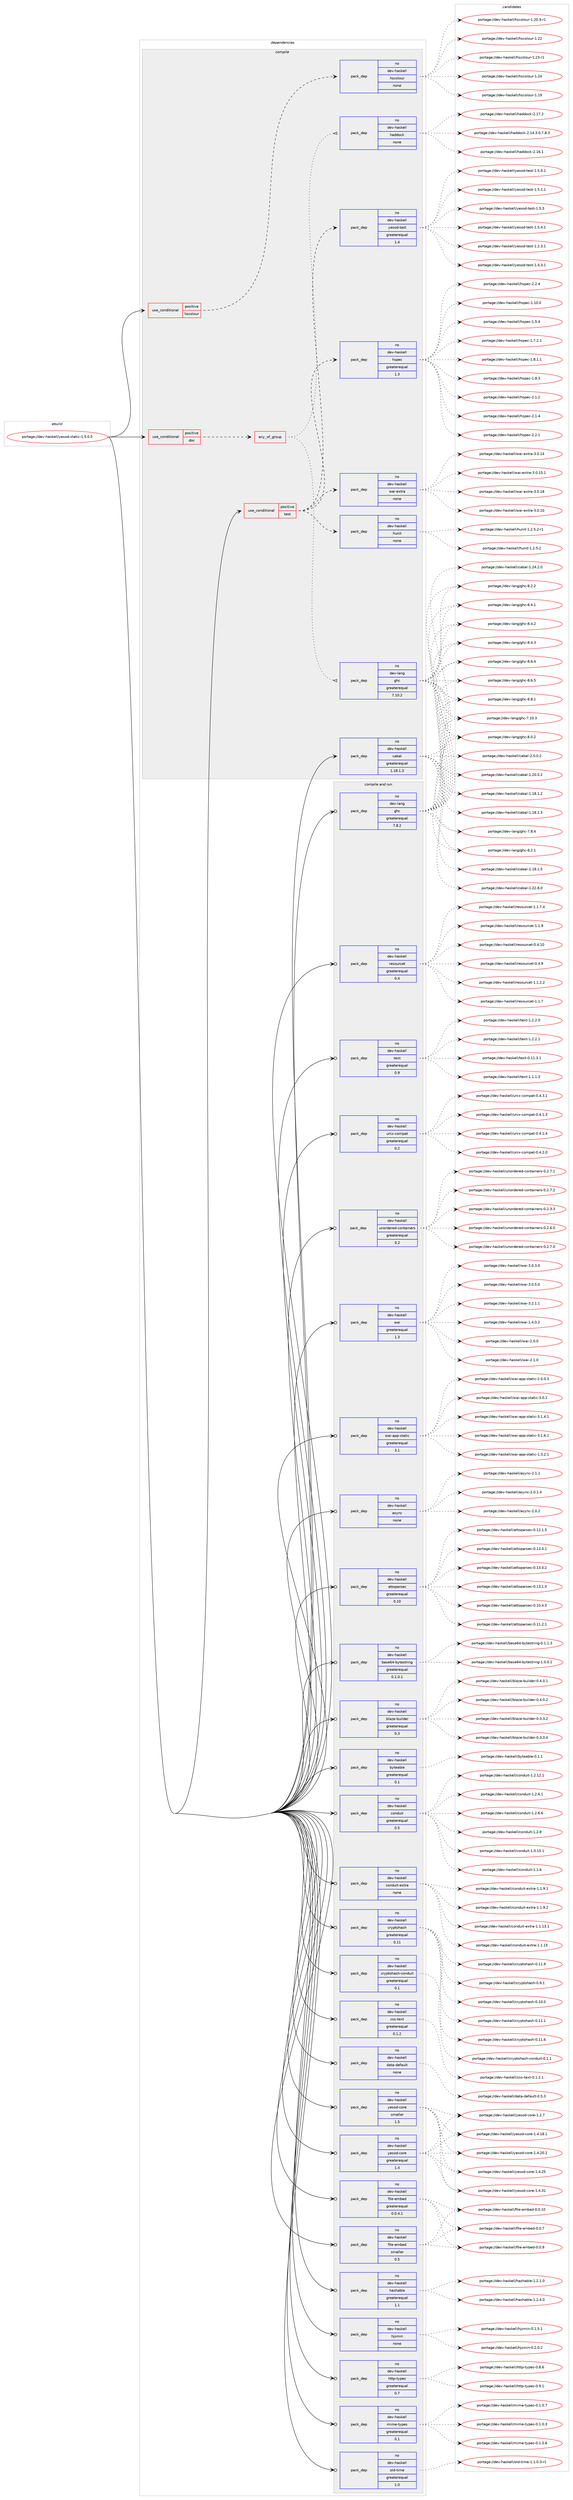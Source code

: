 digraph prolog {

# *************
# Graph options
# *************

newrank=true;
concentrate=true;
compound=true;
graph [rankdir=LR,fontname=Helvetica,fontsize=10,ranksep=1.5];#, ranksep=2.5, nodesep=0.2];
edge  [arrowhead=vee];
node  [fontname=Helvetica,fontsize=10];

# **********
# The ebuild
# **********

subgraph cluster_leftcol {
color=gray;
rank=same;
label=<<i>ebuild</i>>;
id [label="portage://dev-haskell/yesod-static-1.5.0.5", color=red, width=4, href="../dev-haskell/yesod-static-1.5.0.5.svg"];
}

# ****************
# The dependencies
# ****************

subgraph cluster_midcol {
color=gray;
label=<<i>dependencies</i>>;
subgraph cluster_compile {
fillcolor="#eeeeee";
style=filled;
label=<<i>compile</i>>;
subgraph cond17853 {
dependency85299 [label=<<TABLE BORDER="0" CELLBORDER="1" CELLSPACING="0" CELLPADDING="4"><TR><TD ROWSPAN="3" CELLPADDING="10">use_conditional</TD></TR><TR><TD>positive</TD></TR><TR><TD>doc</TD></TR></TABLE>>, shape=none, color=red];
subgraph any2636 {
dependency85300 [label=<<TABLE BORDER="0" CELLBORDER="1" CELLSPACING="0" CELLPADDING="4"><TR><TD CELLPADDING="10">any_of_group</TD></TR></TABLE>>, shape=none, color=red];subgraph pack64751 {
dependency85301 [label=<<TABLE BORDER="0" CELLBORDER="1" CELLSPACING="0" CELLPADDING="4" WIDTH="220"><TR><TD ROWSPAN="6" CELLPADDING="30">pack_dep</TD></TR><TR><TD WIDTH="110">no</TD></TR><TR><TD>dev-haskell</TD></TR><TR><TD>haddock</TD></TR><TR><TD>none</TD></TR><TR><TD></TD></TR></TABLE>>, shape=none, color=blue];
}
dependency85300:e -> dependency85301:w [weight=20,style="dotted",arrowhead="oinv"];
subgraph pack64752 {
dependency85302 [label=<<TABLE BORDER="0" CELLBORDER="1" CELLSPACING="0" CELLPADDING="4" WIDTH="220"><TR><TD ROWSPAN="6" CELLPADDING="30">pack_dep</TD></TR><TR><TD WIDTH="110">no</TD></TR><TR><TD>dev-lang</TD></TR><TR><TD>ghc</TD></TR><TR><TD>greaterequal</TD></TR><TR><TD>7.10.2</TD></TR></TABLE>>, shape=none, color=blue];
}
dependency85300:e -> dependency85302:w [weight=20,style="dotted",arrowhead="oinv"];
}
dependency85299:e -> dependency85300:w [weight=20,style="dashed",arrowhead="vee"];
}
id:e -> dependency85299:w [weight=20,style="solid",arrowhead="vee"];
subgraph cond17854 {
dependency85303 [label=<<TABLE BORDER="0" CELLBORDER="1" CELLSPACING="0" CELLPADDING="4"><TR><TD ROWSPAN="3" CELLPADDING="10">use_conditional</TD></TR><TR><TD>positive</TD></TR><TR><TD>hscolour</TD></TR></TABLE>>, shape=none, color=red];
subgraph pack64753 {
dependency85304 [label=<<TABLE BORDER="0" CELLBORDER="1" CELLSPACING="0" CELLPADDING="4" WIDTH="220"><TR><TD ROWSPAN="6" CELLPADDING="30">pack_dep</TD></TR><TR><TD WIDTH="110">no</TD></TR><TR><TD>dev-haskell</TD></TR><TR><TD>hscolour</TD></TR><TR><TD>none</TD></TR><TR><TD></TD></TR></TABLE>>, shape=none, color=blue];
}
dependency85303:e -> dependency85304:w [weight=20,style="dashed",arrowhead="vee"];
}
id:e -> dependency85303:w [weight=20,style="solid",arrowhead="vee"];
subgraph cond17855 {
dependency85305 [label=<<TABLE BORDER="0" CELLBORDER="1" CELLSPACING="0" CELLPADDING="4"><TR><TD ROWSPAN="3" CELLPADDING="10">use_conditional</TD></TR><TR><TD>positive</TD></TR><TR><TD>test</TD></TR></TABLE>>, shape=none, color=red];
subgraph pack64754 {
dependency85306 [label=<<TABLE BORDER="0" CELLBORDER="1" CELLSPACING="0" CELLPADDING="4" WIDTH="220"><TR><TD ROWSPAN="6" CELLPADDING="30">pack_dep</TD></TR><TR><TD WIDTH="110">no</TD></TR><TR><TD>dev-haskell</TD></TR><TR><TD>hspec</TD></TR><TR><TD>greaterequal</TD></TR><TR><TD>1.3</TD></TR></TABLE>>, shape=none, color=blue];
}
dependency85305:e -> dependency85306:w [weight=20,style="dashed",arrowhead="vee"];
subgraph pack64755 {
dependency85307 [label=<<TABLE BORDER="0" CELLBORDER="1" CELLSPACING="0" CELLPADDING="4" WIDTH="220"><TR><TD ROWSPAN="6" CELLPADDING="30">pack_dep</TD></TR><TR><TD WIDTH="110">no</TD></TR><TR><TD>dev-haskell</TD></TR><TR><TD>hunit</TD></TR><TR><TD>none</TD></TR><TR><TD></TD></TR></TABLE>>, shape=none, color=blue];
}
dependency85305:e -> dependency85307:w [weight=20,style="dashed",arrowhead="vee"];
subgraph pack64756 {
dependency85308 [label=<<TABLE BORDER="0" CELLBORDER="1" CELLSPACING="0" CELLPADDING="4" WIDTH="220"><TR><TD ROWSPAN="6" CELLPADDING="30">pack_dep</TD></TR><TR><TD WIDTH="110">no</TD></TR><TR><TD>dev-haskell</TD></TR><TR><TD>wai-extra</TD></TR><TR><TD>none</TD></TR><TR><TD></TD></TR></TABLE>>, shape=none, color=blue];
}
dependency85305:e -> dependency85308:w [weight=20,style="dashed",arrowhead="vee"];
subgraph pack64757 {
dependency85309 [label=<<TABLE BORDER="0" CELLBORDER="1" CELLSPACING="0" CELLPADDING="4" WIDTH="220"><TR><TD ROWSPAN="6" CELLPADDING="30">pack_dep</TD></TR><TR><TD WIDTH="110">no</TD></TR><TR><TD>dev-haskell</TD></TR><TR><TD>yesod-test</TD></TR><TR><TD>greaterequal</TD></TR><TR><TD>1.4</TD></TR></TABLE>>, shape=none, color=blue];
}
dependency85305:e -> dependency85309:w [weight=20,style="dashed",arrowhead="vee"];
}
id:e -> dependency85305:w [weight=20,style="solid",arrowhead="vee"];
subgraph pack64758 {
dependency85310 [label=<<TABLE BORDER="0" CELLBORDER="1" CELLSPACING="0" CELLPADDING="4" WIDTH="220"><TR><TD ROWSPAN="6" CELLPADDING="30">pack_dep</TD></TR><TR><TD WIDTH="110">no</TD></TR><TR><TD>dev-haskell</TD></TR><TR><TD>cabal</TD></TR><TR><TD>greaterequal</TD></TR><TR><TD>1.18.1.3</TD></TR></TABLE>>, shape=none, color=blue];
}
id:e -> dependency85310:w [weight=20,style="solid",arrowhead="vee"];
}
subgraph cluster_compileandrun {
fillcolor="#eeeeee";
style=filled;
label=<<i>compile and run</i>>;
subgraph pack64759 {
dependency85311 [label=<<TABLE BORDER="0" CELLBORDER="1" CELLSPACING="0" CELLPADDING="4" WIDTH="220"><TR><TD ROWSPAN="6" CELLPADDING="30">pack_dep</TD></TR><TR><TD WIDTH="110">no</TD></TR><TR><TD>dev-haskell</TD></TR><TR><TD>async</TD></TR><TR><TD>none</TD></TR><TR><TD></TD></TR></TABLE>>, shape=none, color=blue];
}
id:e -> dependency85311:w [weight=20,style="solid",arrowhead="odotvee"];
subgraph pack64760 {
dependency85312 [label=<<TABLE BORDER="0" CELLBORDER="1" CELLSPACING="0" CELLPADDING="4" WIDTH="220"><TR><TD ROWSPAN="6" CELLPADDING="30">pack_dep</TD></TR><TR><TD WIDTH="110">no</TD></TR><TR><TD>dev-haskell</TD></TR><TR><TD>attoparsec</TD></TR><TR><TD>greaterequal</TD></TR><TR><TD>0.10</TD></TR></TABLE>>, shape=none, color=blue];
}
id:e -> dependency85312:w [weight=20,style="solid",arrowhead="odotvee"];
subgraph pack64761 {
dependency85313 [label=<<TABLE BORDER="0" CELLBORDER="1" CELLSPACING="0" CELLPADDING="4" WIDTH="220"><TR><TD ROWSPAN="6" CELLPADDING="30">pack_dep</TD></TR><TR><TD WIDTH="110">no</TD></TR><TR><TD>dev-haskell</TD></TR><TR><TD>base64-bytestring</TD></TR><TR><TD>greaterequal</TD></TR><TR><TD>0.1.0.1</TD></TR></TABLE>>, shape=none, color=blue];
}
id:e -> dependency85313:w [weight=20,style="solid",arrowhead="odotvee"];
subgraph pack64762 {
dependency85314 [label=<<TABLE BORDER="0" CELLBORDER="1" CELLSPACING="0" CELLPADDING="4" WIDTH="220"><TR><TD ROWSPAN="6" CELLPADDING="30">pack_dep</TD></TR><TR><TD WIDTH="110">no</TD></TR><TR><TD>dev-haskell</TD></TR><TR><TD>blaze-builder</TD></TR><TR><TD>greaterequal</TD></TR><TR><TD>0.3</TD></TR></TABLE>>, shape=none, color=blue];
}
id:e -> dependency85314:w [weight=20,style="solid",arrowhead="odotvee"];
subgraph pack64763 {
dependency85315 [label=<<TABLE BORDER="0" CELLBORDER="1" CELLSPACING="0" CELLPADDING="4" WIDTH="220"><TR><TD ROWSPAN="6" CELLPADDING="30">pack_dep</TD></TR><TR><TD WIDTH="110">no</TD></TR><TR><TD>dev-haskell</TD></TR><TR><TD>byteable</TD></TR><TR><TD>greaterequal</TD></TR><TR><TD>0.1</TD></TR></TABLE>>, shape=none, color=blue];
}
id:e -> dependency85315:w [weight=20,style="solid",arrowhead="odotvee"];
subgraph pack64764 {
dependency85316 [label=<<TABLE BORDER="0" CELLBORDER="1" CELLSPACING="0" CELLPADDING="4" WIDTH="220"><TR><TD ROWSPAN="6" CELLPADDING="30">pack_dep</TD></TR><TR><TD WIDTH="110">no</TD></TR><TR><TD>dev-haskell</TD></TR><TR><TD>conduit</TD></TR><TR><TD>greaterequal</TD></TR><TR><TD>0.5</TD></TR></TABLE>>, shape=none, color=blue];
}
id:e -> dependency85316:w [weight=20,style="solid",arrowhead="odotvee"];
subgraph pack64765 {
dependency85317 [label=<<TABLE BORDER="0" CELLBORDER="1" CELLSPACING="0" CELLPADDING="4" WIDTH="220"><TR><TD ROWSPAN="6" CELLPADDING="30">pack_dep</TD></TR><TR><TD WIDTH="110">no</TD></TR><TR><TD>dev-haskell</TD></TR><TR><TD>conduit-extra</TD></TR><TR><TD>none</TD></TR><TR><TD></TD></TR></TABLE>>, shape=none, color=blue];
}
id:e -> dependency85317:w [weight=20,style="solid",arrowhead="odotvee"];
subgraph pack64766 {
dependency85318 [label=<<TABLE BORDER="0" CELLBORDER="1" CELLSPACING="0" CELLPADDING="4" WIDTH="220"><TR><TD ROWSPAN="6" CELLPADDING="30">pack_dep</TD></TR><TR><TD WIDTH="110">no</TD></TR><TR><TD>dev-haskell</TD></TR><TR><TD>cryptohash</TD></TR><TR><TD>greaterequal</TD></TR><TR><TD>0.11</TD></TR></TABLE>>, shape=none, color=blue];
}
id:e -> dependency85318:w [weight=20,style="solid",arrowhead="odotvee"];
subgraph pack64767 {
dependency85319 [label=<<TABLE BORDER="0" CELLBORDER="1" CELLSPACING="0" CELLPADDING="4" WIDTH="220"><TR><TD ROWSPAN="6" CELLPADDING="30">pack_dep</TD></TR><TR><TD WIDTH="110">no</TD></TR><TR><TD>dev-haskell</TD></TR><TR><TD>cryptohash-conduit</TD></TR><TR><TD>greaterequal</TD></TR><TR><TD>0.1</TD></TR></TABLE>>, shape=none, color=blue];
}
id:e -> dependency85319:w [weight=20,style="solid",arrowhead="odotvee"];
subgraph pack64768 {
dependency85320 [label=<<TABLE BORDER="0" CELLBORDER="1" CELLSPACING="0" CELLPADDING="4" WIDTH="220"><TR><TD ROWSPAN="6" CELLPADDING="30">pack_dep</TD></TR><TR><TD WIDTH="110">no</TD></TR><TR><TD>dev-haskell</TD></TR><TR><TD>css-text</TD></TR><TR><TD>greaterequal</TD></TR><TR><TD>0.1.2</TD></TR></TABLE>>, shape=none, color=blue];
}
id:e -> dependency85320:w [weight=20,style="solid",arrowhead="odotvee"];
subgraph pack64769 {
dependency85321 [label=<<TABLE BORDER="0" CELLBORDER="1" CELLSPACING="0" CELLPADDING="4" WIDTH="220"><TR><TD ROWSPAN="6" CELLPADDING="30">pack_dep</TD></TR><TR><TD WIDTH="110">no</TD></TR><TR><TD>dev-haskell</TD></TR><TR><TD>data-default</TD></TR><TR><TD>none</TD></TR><TR><TD></TD></TR></TABLE>>, shape=none, color=blue];
}
id:e -> dependency85321:w [weight=20,style="solid",arrowhead="odotvee"];
subgraph pack64770 {
dependency85322 [label=<<TABLE BORDER="0" CELLBORDER="1" CELLSPACING="0" CELLPADDING="4" WIDTH="220"><TR><TD ROWSPAN="6" CELLPADDING="30">pack_dep</TD></TR><TR><TD WIDTH="110">no</TD></TR><TR><TD>dev-haskell</TD></TR><TR><TD>file-embed</TD></TR><TR><TD>greaterequal</TD></TR><TR><TD>0.0.4.1</TD></TR></TABLE>>, shape=none, color=blue];
}
id:e -> dependency85322:w [weight=20,style="solid",arrowhead="odotvee"];
subgraph pack64771 {
dependency85323 [label=<<TABLE BORDER="0" CELLBORDER="1" CELLSPACING="0" CELLPADDING="4" WIDTH="220"><TR><TD ROWSPAN="6" CELLPADDING="30">pack_dep</TD></TR><TR><TD WIDTH="110">no</TD></TR><TR><TD>dev-haskell</TD></TR><TR><TD>file-embed</TD></TR><TR><TD>smaller</TD></TR><TR><TD>0.5</TD></TR></TABLE>>, shape=none, color=blue];
}
id:e -> dependency85323:w [weight=20,style="solid",arrowhead="odotvee"];
subgraph pack64772 {
dependency85324 [label=<<TABLE BORDER="0" CELLBORDER="1" CELLSPACING="0" CELLPADDING="4" WIDTH="220"><TR><TD ROWSPAN="6" CELLPADDING="30">pack_dep</TD></TR><TR><TD WIDTH="110">no</TD></TR><TR><TD>dev-haskell</TD></TR><TR><TD>hashable</TD></TR><TR><TD>greaterequal</TD></TR><TR><TD>1.1</TD></TR></TABLE>>, shape=none, color=blue];
}
id:e -> dependency85324:w [weight=20,style="solid",arrowhead="odotvee"];
subgraph pack64773 {
dependency85325 [label=<<TABLE BORDER="0" CELLBORDER="1" CELLSPACING="0" CELLPADDING="4" WIDTH="220"><TR><TD ROWSPAN="6" CELLPADDING="30">pack_dep</TD></TR><TR><TD WIDTH="110">no</TD></TR><TR><TD>dev-haskell</TD></TR><TR><TD>hjsmin</TD></TR><TR><TD>none</TD></TR><TR><TD></TD></TR></TABLE>>, shape=none, color=blue];
}
id:e -> dependency85325:w [weight=20,style="solid",arrowhead="odotvee"];
subgraph pack64774 {
dependency85326 [label=<<TABLE BORDER="0" CELLBORDER="1" CELLSPACING="0" CELLPADDING="4" WIDTH="220"><TR><TD ROWSPAN="6" CELLPADDING="30">pack_dep</TD></TR><TR><TD WIDTH="110">no</TD></TR><TR><TD>dev-haskell</TD></TR><TR><TD>http-types</TD></TR><TR><TD>greaterequal</TD></TR><TR><TD>0.7</TD></TR></TABLE>>, shape=none, color=blue];
}
id:e -> dependency85326:w [weight=20,style="solid",arrowhead="odotvee"];
subgraph pack64775 {
dependency85327 [label=<<TABLE BORDER="0" CELLBORDER="1" CELLSPACING="0" CELLPADDING="4" WIDTH="220"><TR><TD ROWSPAN="6" CELLPADDING="30">pack_dep</TD></TR><TR><TD WIDTH="110">no</TD></TR><TR><TD>dev-haskell</TD></TR><TR><TD>mime-types</TD></TR><TR><TD>greaterequal</TD></TR><TR><TD>0.1</TD></TR></TABLE>>, shape=none, color=blue];
}
id:e -> dependency85327:w [weight=20,style="solid",arrowhead="odotvee"];
subgraph pack64776 {
dependency85328 [label=<<TABLE BORDER="0" CELLBORDER="1" CELLSPACING="0" CELLPADDING="4" WIDTH="220"><TR><TD ROWSPAN="6" CELLPADDING="30">pack_dep</TD></TR><TR><TD WIDTH="110">no</TD></TR><TR><TD>dev-haskell</TD></TR><TR><TD>old-time</TD></TR><TR><TD>greaterequal</TD></TR><TR><TD>1.0</TD></TR></TABLE>>, shape=none, color=blue];
}
id:e -> dependency85328:w [weight=20,style="solid",arrowhead="odotvee"];
subgraph pack64777 {
dependency85329 [label=<<TABLE BORDER="0" CELLBORDER="1" CELLSPACING="0" CELLPADDING="4" WIDTH="220"><TR><TD ROWSPAN="6" CELLPADDING="30">pack_dep</TD></TR><TR><TD WIDTH="110">no</TD></TR><TR><TD>dev-haskell</TD></TR><TR><TD>resourcet</TD></TR><TR><TD>greaterequal</TD></TR><TR><TD>0.4</TD></TR></TABLE>>, shape=none, color=blue];
}
id:e -> dependency85329:w [weight=20,style="solid",arrowhead="odotvee"];
subgraph pack64778 {
dependency85330 [label=<<TABLE BORDER="0" CELLBORDER="1" CELLSPACING="0" CELLPADDING="4" WIDTH="220"><TR><TD ROWSPAN="6" CELLPADDING="30">pack_dep</TD></TR><TR><TD WIDTH="110">no</TD></TR><TR><TD>dev-haskell</TD></TR><TR><TD>text</TD></TR><TR><TD>greaterequal</TD></TR><TR><TD>0.9</TD></TR></TABLE>>, shape=none, color=blue];
}
id:e -> dependency85330:w [weight=20,style="solid",arrowhead="odotvee"];
subgraph pack64779 {
dependency85331 [label=<<TABLE BORDER="0" CELLBORDER="1" CELLSPACING="0" CELLPADDING="4" WIDTH="220"><TR><TD ROWSPAN="6" CELLPADDING="30">pack_dep</TD></TR><TR><TD WIDTH="110">no</TD></TR><TR><TD>dev-haskell</TD></TR><TR><TD>unix-compat</TD></TR><TR><TD>greaterequal</TD></TR><TR><TD>0.2</TD></TR></TABLE>>, shape=none, color=blue];
}
id:e -> dependency85331:w [weight=20,style="solid",arrowhead="odotvee"];
subgraph pack64780 {
dependency85332 [label=<<TABLE BORDER="0" CELLBORDER="1" CELLSPACING="0" CELLPADDING="4" WIDTH="220"><TR><TD ROWSPAN="6" CELLPADDING="30">pack_dep</TD></TR><TR><TD WIDTH="110">no</TD></TR><TR><TD>dev-haskell</TD></TR><TR><TD>unordered-containers</TD></TR><TR><TD>greaterequal</TD></TR><TR><TD>0.2</TD></TR></TABLE>>, shape=none, color=blue];
}
id:e -> dependency85332:w [weight=20,style="solid",arrowhead="odotvee"];
subgraph pack64781 {
dependency85333 [label=<<TABLE BORDER="0" CELLBORDER="1" CELLSPACING="0" CELLPADDING="4" WIDTH="220"><TR><TD ROWSPAN="6" CELLPADDING="30">pack_dep</TD></TR><TR><TD WIDTH="110">no</TD></TR><TR><TD>dev-haskell</TD></TR><TR><TD>wai</TD></TR><TR><TD>greaterequal</TD></TR><TR><TD>1.3</TD></TR></TABLE>>, shape=none, color=blue];
}
id:e -> dependency85333:w [weight=20,style="solid",arrowhead="odotvee"];
subgraph pack64782 {
dependency85334 [label=<<TABLE BORDER="0" CELLBORDER="1" CELLSPACING="0" CELLPADDING="4" WIDTH="220"><TR><TD ROWSPAN="6" CELLPADDING="30">pack_dep</TD></TR><TR><TD WIDTH="110">no</TD></TR><TR><TD>dev-haskell</TD></TR><TR><TD>wai-app-static</TD></TR><TR><TD>greaterequal</TD></TR><TR><TD>3.1</TD></TR></TABLE>>, shape=none, color=blue];
}
id:e -> dependency85334:w [weight=20,style="solid",arrowhead="odotvee"];
subgraph pack64783 {
dependency85335 [label=<<TABLE BORDER="0" CELLBORDER="1" CELLSPACING="0" CELLPADDING="4" WIDTH="220"><TR><TD ROWSPAN="6" CELLPADDING="30">pack_dep</TD></TR><TR><TD WIDTH="110">no</TD></TR><TR><TD>dev-haskell</TD></TR><TR><TD>yesod-core</TD></TR><TR><TD>greaterequal</TD></TR><TR><TD>1.4</TD></TR></TABLE>>, shape=none, color=blue];
}
id:e -> dependency85335:w [weight=20,style="solid",arrowhead="odotvee"];
subgraph pack64784 {
dependency85336 [label=<<TABLE BORDER="0" CELLBORDER="1" CELLSPACING="0" CELLPADDING="4" WIDTH="220"><TR><TD ROWSPAN="6" CELLPADDING="30">pack_dep</TD></TR><TR><TD WIDTH="110">no</TD></TR><TR><TD>dev-haskell</TD></TR><TR><TD>yesod-core</TD></TR><TR><TD>smaller</TD></TR><TR><TD>1.5</TD></TR></TABLE>>, shape=none, color=blue];
}
id:e -> dependency85336:w [weight=20,style="solid",arrowhead="odotvee"];
subgraph pack64785 {
dependency85337 [label=<<TABLE BORDER="0" CELLBORDER="1" CELLSPACING="0" CELLPADDING="4" WIDTH="220"><TR><TD ROWSPAN="6" CELLPADDING="30">pack_dep</TD></TR><TR><TD WIDTH="110">no</TD></TR><TR><TD>dev-lang</TD></TR><TR><TD>ghc</TD></TR><TR><TD>greaterequal</TD></TR><TR><TD>7.8.2</TD></TR></TABLE>>, shape=none, color=blue];
}
id:e -> dependency85337:w [weight=20,style="solid",arrowhead="odotvee"];
}
subgraph cluster_run {
fillcolor="#eeeeee";
style=filled;
label=<<i>run</i>>;
}
}

# **************
# The candidates
# **************

subgraph cluster_choices {
rank=same;
color=gray;
label=<<i>candidates</i>>;

subgraph choice64751 {
color=black;
nodesep=1;
choiceportage1001011184510497115107101108108471049710010011199107455046495246514648465546564651 [label="portage://dev-haskell/haddock-2.14.3.0.7.8.3", color=red, width=4,href="../dev-haskell/haddock-2.14.3.0.7.8.3.svg"];
choiceportage100101118451049711510710110810847104971001001119910745504649544649 [label="portage://dev-haskell/haddock-2.16.1", color=red, width=4,href="../dev-haskell/haddock-2.16.1.svg"];
choiceportage100101118451049711510710110810847104971001001119910745504649554650 [label="portage://dev-haskell/haddock-2.17.2", color=red, width=4,href="../dev-haskell/haddock-2.17.2.svg"];
dependency85301:e -> choiceportage1001011184510497115107101108108471049710010011199107455046495246514648465546564651:w [style=dotted,weight="100"];
dependency85301:e -> choiceportage100101118451049711510710110810847104971001001119910745504649544649:w [style=dotted,weight="100"];
dependency85301:e -> choiceportage100101118451049711510710110810847104971001001119910745504649554650:w [style=dotted,weight="100"];
}
subgraph choice64752 {
color=black;
nodesep=1;
choiceportage1001011184510897110103471031049945554649484651 [label="portage://dev-lang/ghc-7.10.3", color=red, width=4,href="../dev-lang/ghc-7.10.3.svg"];
choiceportage10010111845108971101034710310499455546564652 [label="portage://dev-lang/ghc-7.8.4", color=red, width=4,href="../dev-lang/ghc-7.8.4.svg"];
choiceportage10010111845108971101034710310499455646484650 [label="portage://dev-lang/ghc-8.0.2", color=red, width=4,href="../dev-lang/ghc-8.0.2.svg"];
choiceportage10010111845108971101034710310499455646504649 [label="portage://dev-lang/ghc-8.2.1", color=red, width=4,href="../dev-lang/ghc-8.2.1.svg"];
choiceportage10010111845108971101034710310499455646504650 [label="portage://dev-lang/ghc-8.2.2", color=red, width=4,href="../dev-lang/ghc-8.2.2.svg"];
choiceportage10010111845108971101034710310499455646524649 [label="portage://dev-lang/ghc-8.4.1", color=red, width=4,href="../dev-lang/ghc-8.4.1.svg"];
choiceportage10010111845108971101034710310499455646524650 [label="portage://dev-lang/ghc-8.4.2", color=red, width=4,href="../dev-lang/ghc-8.4.2.svg"];
choiceportage10010111845108971101034710310499455646524651 [label="portage://dev-lang/ghc-8.4.3", color=red, width=4,href="../dev-lang/ghc-8.4.3.svg"];
choiceportage10010111845108971101034710310499455646544652 [label="portage://dev-lang/ghc-8.6.4", color=red, width=4,href="../dev-lang/ghc-8.6.4.svg"];
choiceportage10010111845108971101034710310499455646544653 [label="portage://dev-lang/ghc-8.6.5", color=red, width=4,href="../dev-lang/ghc-8.6.5.svg"];
choiceportage10010111845108971101034710310499455646564649 [label="portage://dev-lang/ghc-8.8.1", color=red, width=4,href="../dev-lang/ghc-8.8.1.svg"];
dependency85302:e -> choiceportage1001011184510897110103471031049945554649484651:w [style=dotted,weight="100"];
dependency85302:e -> choiceportage10010111845108971101034710310499455546564652:w [style=dotted,weight="100"];
dependency85302:e -> choiceportage10010111845108971101034710310499455646484650:w [style=dotted,weight="100"];
dependency85302:e -> choiceportage10010111845108971101034710310499455646504649:w [style=dotted,weight="100"];
dependency85302:e -> choiceportage10010111845108971101034710310499455646504650:w [style=dotted,weight="100"];
dependency85302:e -> choiceportage10010111845108971101034710310499455646524649:w [style=dotted,weight="100"];
dependency85302:e -> choiceportage10010111845108971101034710310499455646524650:w [style=dotted,weight="100"];
dependency85302:e -> choiceportage10010111845108971101034710310499455646524651:w [style=dotted,weight="100"];
dependency85302:e -> choiceportage10010111845108971101034710310499455646544652:w [style=dotted,weight="100"];
dependency85302:e -> choiceportage10010111845108971101034710310499455646544653:w [style=dotted,weight="100"];
dependency85302:e -> choiceportage10010111845108971101034710310499455646564649:w [style=dotted,weight="100"];
}
subgraph choice64753 {
color=black;
nodesep=1;
choiceportage100101118451049711510710110810847104115991111081111171144549464957 [label="portage://dev-haskell/hscolour-1.19", color=red, width=4,href="../dev-haskell/hscolour-1.19.svg"];
choiceportage10010111845104971151071011081084710411599111108111117114454946504846514511449 [label="portage://dev-haskell/hscolour-1.20.3-r1", color=red, width=4,href="../dev-haskell/hscolour-1.20.3-r1.svg"];
choiceportage100101118451049711510710110810847104115991111081111171144549465050 [label="portage://dev-haskell/hscolour-1.22", color=red, width=4,href="../dev-haskell/hscolour-1.22.svg"];
choiceportage1001011184510497115107101108108471041159911110811111711445494650514511449 [label="portage://dev-haskell/hscolour-1.23-r1", color=red, width=4,href="../dev-haskell/hscolour-1.23-r1.svg"];
choiceportage100101118451049711510710110810847104115991111081111171144549465052 [label="portage://dev-haskell/hscolour-1.24", color=red, width=4,href="../dev-haskell/hscolour-1.24.svg"];
dependency85304:e -> choiceportage100101118451049711510710110810847104115991111081111171144549464957:w [style=dotted,weight="100"];
dependency85304:e -> choiceportage10010111845104971151071011081084710411599111108111117114454946504846514511449:w [style=dotted,weight="100"];
dependency85304:e -> choiceportage100101118451049711510710110810847104115991111081111171144549465050:w [style=dotted,weight="100"];
dependency85304:e -> choiceportage1001011184510497115107101108108471041159911110811111711445494650514511449:w [style=dotted,weight="100"];
dependency85304:e -> choiceportage100101118451049711510710110810847104115991111081111171144549465052:w [style=dotted,weight="100"];
}
subgraph choice64754 {
color=black;
nodesep=1;
choiceportage1001011184510497115107101108108471041151121019945494649484648 [label="portage://dev-haskell/hspec-1.10.0", color=red, width=4,href="../dev-haskell/hspec-1.10.0.svg"];
choiceportage10010111845104971151071011081084710411511210199454946534652 [label="portage://dev-haskell/hspec-1.5.4", color=red, width=4,href="../dev-haskell/hspec-1.5.4.svg"];
choiceportage100101118451049711510710110810847104115112101994549465546504649 [label="portage://dev-haskell/hspec-1.7.2.1", color=red, width=4,href="../dev-haskell/hspec-1.7.2.1.svg"];
choiceportage100101118451049711510710110810847104115112101994549465646494649 [label="portage://dev-haskell/hspec-1.8.1.1", color=red, width=4,href="../dev-haskell/hspec-1.8.1.1.svg"];
choiceportage10010111845104971151071011081084710411511210199454946564651 [label="portage://dev-haskell/hspec-1.8.3", color=red, width=4,href="../dev-haskell/hspec-1.8.3.svg"];
choiceportage10010111845104971151071011081084710411511210199455046494650 [label="portage://dev-haskell/hspec-2.1.2", color=red, width=4,href="../dev-haskell/hspec-2.1.2.svg"];
choiceportage10010111845104971151071011081084710411511210199455046494652 [label="portage://dev-haskell/hspec-2.1.4", color=red, width=4,href="../dev-haskell/hspec-2.1.4.svg"];
choiceportage10010111845104971151071011081084710411511210199455046504649 [label="portage://dev-haskell/hspec-2.2.1", color=red, width=4,href="../dev-haskell/hspec-2.2.1.svg"];
choiceportage10010111845104971151071011081084710411511210199455046504652 [label="portage://dev-haskell/hspec-2.2.4", color=red, width=4,href="../dev-haskell/hspec-2.2.4.svg"];
dependency85306:e -> choiceportage1001011184510497115107101108108471041151121019945494649484648:w [style=dotted,weight="100"];
dependency85306:e -> choiceportage10010111845104971151071011081084710411511210199454946534652:w [style=dotted,weight="100"];
dependency85306:e -> choiceportage100101118451049711510710110810847104115112101994549465546504649:w [style=dotted,weight="100"];
dependency85306:e -> choiceportage100101118451049711510710110810847104115112101994549465646494649:w [style=dotted,weight="100"];
dependency85306:e -> choiceportage10010111845104971151071011081084710411511210199454946564651:w [style=dotted,weight="100"];
dependency85306:e -> choiceportage10010111845104971151071011081084710411511210199455046494650:w [style=dotted,weight="100"];
dependency85306:e -> choiceportage10010111845104971151071011081084710411511210199455046494652:w [style=dotted,weight="100"];
dependency85306:e -> choiceportage10010111845104971151071011081084710411511210199455046504649:w [style=dotted,weight="100"];
dependency85306:e -> choiceportage10010111845104971151071011081084710411511210199455046504652:w [style=dotted,weight="100"];
}
subgraph choice64755 {
color=black;
nodesep=1;
choiceportage1001011184510497115107101108108471041171101051164549465046534650 [label="portage://dev-haskell/hunit-1.2.5.2", color=red, width=4,href="../dev-haskell/hunit-1.2.5.2.svg"];
choiceportage10010111845104971151071011081084710411711010511645494650465346504511449 [label="portage://dev-haskell/hunit-1.2.5.2-r1", color=red, width=4,href="../dev-haskell/hunit-1.2.5.2-r1.svg"];
dependency85307:e -> choiceportage1001011184510497115107101108108471041171101051164549465046534650:w [style=dotted,weight="100"];
dependency85307:e -> choiceportage10010111845104971151071011081084710411711010511645494650465346504511449:w [style=dotted,weight="100"];
}
subgraph choice64756 {
color=black;
nodesep=1;
choiceportage10010111845104971151071011081084711997105451011201161149745514648464948 [label="portage://dev-haskell/wai-extra-3.0.10", color=red, width=4,href="../dev-haskell/wai-extra-3.0.10.svg"];
choiceportage10010111845104971151071011081084711997105451011201161149745514648464952 [label="portage://dev-haskell/wai-extra-3.0.14", color=red, width=4,href="../dev-haskell/wai-extra-3.0.14.svg"];
choiceportage100101118451049711510710110810847119971054510112011611497455146484649534649 [label="portage://dev-haskell/wai-extra-3.0.15.1", color=red, width=4,href="../dev-haskell/wai-extra-3.0.15.1.svg"];
choiceportage10010111845104971151071011081084711997105451011201161149745514648464956 [label="portage://dev-haskell/wai-extra-3.0.18", color=red, width=4,href="../dev-haskell/wai-extra-3.0.18.svg"];
dependency85308:e -> choiceportage10010111845104971151071011081084711997105451011201161149745514648464948:w [style=dotted,weight="100"];
dependency85308:e -> choiceportage10010111845104971151071011081084711997105451011201161149745514648464952:w [style=dotted,weight="100"];
dependency85308:e -> choiceportage100101118451049711510710110810847119971054510112011611497455146484649534649:w [style=dotted,weight="100"];
dependency85308:e -> choiceportage10010111845104971151071011081084711997105451011201161149745514648464956:w [style=dotted,weight="100"];
}
subgraph choice64757 {
color=black;
nodesep=1;
choiceportage100101118451049711510710110810847121101115111100451161011151164549465046514649 [label="portage://dev-haskell/yesod-test-1.2.3.1", color=red, width=4,href="../dev-haskell/yesod-test-1.2.3.1.svg"];
choiceportage100101118451049711510710110810847121101115111100451161011151164549465246514649 [label="portage://dev-haskell/yesod-test-1.4.3.1", color=red, width=4,href="../dev-haskell/yesod-test-1.4.3.1.svg"];
choiceportage100101118451049711510710110810847121101115111100451161011151164549465346484649 [label="portage://dev-haskell/yesod-test-1.5.0.1", color=red, width=4,href="../dev-haskell/yesod-test-1.5.0.1.svg"];
choiceportage100101118451049711510710110810847121101115111100451161011151164549465346494649 [label="portage://dev-haskell/yesod-test-1.5.1.1", color=red, width=4,href="../dev-haskell/yesod-test-1.5.1.1.svg"];
choiceportage10010111845104971151071011081084712110111511110045116101115116454946534651 [label="portage://dev-haskell/yesod-test-1.5.3", color=red, width=4,href="../dev-haskell/yesod-test-1.5.3.svg"];
choiceportage100101118451049711510710110810847121101115111100451161011151164549465346524649 [label="portage://dev-haskell/yesod-test-1.5.4.1", color=red, width=4,href="../dev-haskell/yesod-test-1.5.4.1.svg"];
dependency85309:e -> choiceportage100101118451049711510710110810847121101115111100451161011151164549465046514649:w [style=dotted,weight="100"];
dependency85309:e -> choiceportage100101118451049711510710110810847121101115111100451161011151164549465246514649:w [style=dotted,weight="100"];
dependency85309:e -> choiceportage100101118451049711510710110810847121101115111100451161011151164549465346484649:w [style=dotted,weight="100"];
dependency85309:e -> choiceportage100101118451049711510710110810847121101115111100451161011151164549465346494649:w [style=dotted,weight="100"];
dependency85309:e -> choiceportage10010111845104971151071011081084712110111511110045116101115116454946534651:w [style=dotted,weight="100"];
dependency85309:e -> choiceportage100101118451049711510710110810847121101115111100451161011151164549465346524649:w [style=dotted,weight="100"];
}
subgraph choice64758 {
color=black;
nodesep=1;
choiceportage10010111845104971151071011081084799979897108454946495646494650 [label="portage://dev-haskell/cabal-1.18.1.2", color=red, width=4,href="../dev-haskell/cabal-1.18.1.2.svg"];
choiceportage10010111845104971151071011081084799979897108454946495646494651 [label="portage://dev-haskell/cabal-1.18.1.3", color=red, width=4,href="../dev-haskell/cabal-1.18.1.3.svg"];
choiceportage10010111845104971151071011081084799979897108454946495646494653 [label="portage://dev-haskell/cabal-1.18.1.5", color=red, width=4,href="../dev-haskell/cabal-1.18.1.5.svg"];
choiceportage10010111845104971151071011081084799979897108454946504846484650 [label="portage://dev-haskell/cabal-1.20.0.2", color=red, width=4,href="../dev-haskell/cabal-1.20.0.2.svg"];
choiceportage10010111845104971151071011081084799979897108454946505046564648 [label="portage://dev-haskell/cabal-1.22.8.0", color=red, width=4,href="../dev-haskell/cabal-1.22.8.0.svg"];
choiceportage10010111845104971151071011081084799979897108454946505246504648 [label="portage://dev-haskell/cabal-1.24.2.0", color=red, width=4,href="../dev-haskell/cabal-1.24.2.0.svg"];
choiceportage100101118451049711510710110810847999798971084550464846484650 [label="portage://dev-haskell/cabal-2.0.0.2", color=red, width=4,href="../dev-haskell/cabal-2.0.0.2.svg"];
dependency85310:e -> choiceportage10010111845104971151071011081084799979897108454946495646494650:w [style=dotted,weight="100"];
dependency85310:e -> choiceportage10010111845104971151071011081084799979897108454946495646494651:w [style=dotted,weight="100"];
dependency85310:e -> choiceportage10010111845104971151071011081084799979897108454946495646494653:w [style=dotted,weight="100"];
dependency85310:e -> choiceportage10010111845104971151071011081084799979897108454946504846484650:w [style=dotted,weight="100"];
dependency85310:e -> choiceportage10010111845104971151071011081084799979897108454946505046564648:w [style=dotted,weight="100"];
dependency85310:e -> choiceportage10010111845104971151071011081084799979897108454946505246504648:w [style=dotted,weight="100"];
dependency85310:e -> choiceportage100101118451049711510710110810847999798971084550464846484650:w [style=dotted,weight="100"];
}
subgraph choice64759 {
color=black;
nodesep=1;
choiceportage10010111845104971151071011081084797115121110994550464846494652 [label="portage://dev-haskell/async-2.0.1.4", color=red, width=4,href="../dev-haskell/async-2.0.1.4.svg"];
choiceportage1001011184510497115107101108108479711512111099455046484650 [label="portage://dev-haskell/async-2.0.2", color=red, width=4,href="../dev-haskell/async-2.0.2.svg"];
choiceportage1001011184510497115107101108108479711512111099455046494649 [label="portage://dev-haskell/async-2.1.1", color=red, width=4,href="../dev-haskell/async-2.1.1.svg"];
dependency85311:e -> choiceportage10010111845104971151071011081084797115121110994550464846494652:w [style=dotted,weight="100"];
dependency85311:e -> choiceportage1001011184510497115107101108108479711512111099455046484650:w [style=dotted,weight="100"];
dependency85311:e -> choiceportage1001011184510497115107101108108479711512111099455046494649:w [style=dotted,weight="100"];
}
subgraph choice64760 {
color=black;
nodesep=1;
choiceportage100101118451049711510710110810847971161161111129711411510199454846494846524648 [label="portage://dev-haskell/attoparsec-0.10.4.0", color=red, width=4,href="../dev-haskell/attoparsec-0.10.4.0.svg"];
choiceportage100101118451049711510710110810847971161161111129711411510199454846494946504649 [label="portage://dev-haskell/attoparsec-0.11.2.1", color=red, width=4,href="../dev-haskell/attoparsec-0.11.2.1.svg"];
choiceportage100101118451049711510710110810847971161161111129711411510199454846495046494653 [label="portage://dev-haskell/attoparsec-0.12.1.5", color=red, width=4,href="../dev-haskell/attoparsec-0.12.1.5.svg"];
choiceportage100101118451049711510710110810847971161161111129711411510199454846495146484649 [label="portage://dev-haskell/attoparsec-0.13.0.1", color=red, width=4,href="../dev-haskell/attoparsec-0.13.0.1.svg"];
choiceportage100101118451049711510710110810847971161161111129711411510199454846495146484650 [label="portage://dev-haskell/attoparsec-0.13.0.2", color=red, width=4,href="../dev-haskell/attoparsec-0.13.0.2.svg"];
choiceportage100101118451049711510710110810847971161161111129711411510199454846495146494648 [label="portage://dev-haskell/attoparsec-0.13.1.0", color=red, width=4,href="../dev-haskell/attoparsec-0.13.1.0.svg"];
dependency85312:e -> choiceportage100101118451049711510710110810847971161161111129711411510199454846494846524648:w [style=dotted,weight="100"];
dependency85312:e -> choiceportage100101118451049711510710110810847971161161111129711411510199454846494946504649:w [style=dotted,weight="100"];
dependency85312:e -> choiceportage100101118451049711510710110810847971161161111129711411510199454846495046494653:w [style=dotted,weight="100"];
dependency85312:e -> choiceportage100101118451049711510710110810847971161161111129711411510199454846495146484649:w [style=dotted,weight="100"];
dependency85312:e -> choiceportage100101118451049711510710110810847971161161111129711411510199454846495146484650:w [style=dotted,weight="100"];
dependency85312:e -> choiceportage100101118451049711510710110810847971161161111129711411510199454846495146494648:w [style=dotted,weight="100"];
}
subgraph choice64761 {
color=black;
nodesep=1;
choiceportage1001011184510497115107101108108479897115101545245981211161011151161141051101034548464946494651 [label="portage://dev-haskell/base64-bytestring-0.1.1.3", color=red, width=4,href="../dev-haskell/base64-bytestring-0.1.1.3.svg"];
choiceportage1001011184510497115107101108108479897115101545245981211161011151161141051101034549464846484649 [label="portage://dev-haskell/base64-bytestring-1.0.0.1", color=red, width=4,href="../dev-haskell/base64-bytestring-1.0.0.1.svg"];
dependency85313:e -> choiceportage1001011184510497115107101108108479897115101545245981211161011151161141051101034548464946494651:w [style=dotted,weight="100"];
dependency85313:e -> choiceportage1001011184510497115107101108108479897115101545245981211161011151161141051101034549464846484649:w [style=dotted,weight="100"];
}
subgraph choice64762 {
color=black;
nodesep=1;
choiceportage100101118451049711510710110810847981089712210145981171051081001011144548465146514650 [label="portage://dev-haskell/blaze-builder-0.3.3.2", color=red, width=4,href="../dev-haskell/blaze-builder-0.3.3.2.svg"];
choiceportage100101118451049711510710110810847981089712210145981171051081001011144548465146514652 [label="portage://dev-haskell/blaze-builder-0.3.3.4", color=red, width=4,href="../dev-haskell/blaze-builder-0.3.3.4.svg"];
choiceportage100101118451049711510710110810847981089712210145981171051081001011144548465246484649 [label="portage://dev-haskell/blaze-builder-0.4.0.1", color=red, width=4,href="../dev-haskell/blaze-builder-0.4.0.1.svg"];
choiceportage100101118451049711510710110810847981089712210145981171051081001011144548465246484650 [label="portage://dev-haskell/blaze-builder-0.4.0.2", color=red, width=4,href="../dev-haskell/blaze-builder-0.4.0.2.svg"];
dependency85314:e -> choiceportage100101118451049711510710110810847981089712210145981171051081001011144548465146514650:w [style=dotted,weight="100"];
dependency85314:e -> choiceportage100101118451049711510710110810847981089712210145981171051081001011144548465146514652:w [style=dotted,weight="100"];
dependency85314:e -> choiceportage100101118451049711510710110810847981089712210145981171051081001011144548465246484649:w [style=dotted,weight="100"];
dependency85314:e -> choiceportage100101118451049711510710110810847981089712210145981171051081001011144548465246484650:w [style=dotted,weight="100"];
}
subgraph choice64763 {
color=black;
nodesep=1;
choiceportage100101118451049711510710110810847981211161019798108101454846494649 [label="portage://dev-haskell/byteable-0.1.1", color=red, width=4,href="../dev-haskell/byteable-0.1.1.svg"];
dependency85315:e -> choiceportage100101118451049711510710110810847981211161019798108101454846494649:w [style=dotted,weight="100"];
}
subgraph choice64764 {
color=black;
nodesep=1;
choiceportage10010111845104971151071011081084799111110100117105116454946484649534649 [label="portage://dev-haskell/conduit-1.0.15.1", color=red, width=4,href="../dev-haskell/conduit-1.0.15.1.svg"];
choiceportage10010111845104971151071011081084799111110100117105116454946494654 [label="portage://dev-haskell/conduit-1.1.6", color=red, width=4,href="../dev-haskell/conduit-1.1.6.svg"];
choiceportage10010111845104971151071011081084799111110100117105116454946504649504649 [label="portage://dev-haskell/conduit-1.2.12.1", color=red, width=4,href="../dev-haskell/conduit-1.2.12.1.svg"];
choiceportage100101118451049711510710110810847991111101001171051164549465046544649 [label="portage://dev-haskell/conduit-1.2.6.1", color=red, width=4,href="../dev-haskell/conduit-1.2.6.1.svg"];
choiceportage100101118451049711510710110810847991111101001171051164549465046544654 [label="portage://dev-haskell/conduit-1.2.6.6", color=red, width=4,href="../dev-haskell/conduit-1.2.6.6.svg"];
choiceportage10010111845104971151071011081084799111110100117105116454946504656 [label="portage://dev-haskell/conduit-1.2.8", color=red, width=4,href="../dev-haskell/conduit-1.2.8.svg"];
dependency85316:e -> choiceportage10010111845104971151071011081084799111110100117105116454946484649534649:w [style=dotted,weight="100"];
dependency85316:e -> choiceportage10010111845104971151071011081084799111110100117105116454946494654:w [style=dotted,weight="100"];
dependency85316:e -> choiceportage10010111845104971151071011081084799111110100117105116454946504649504649:w [style=dotted,weight="100"];
dependency85316:e -> choiceportage100101118451049711510710110810847991111101001171051164549465046544649:w [style=dotted,weight="100"];
dependency85316:e -> choiceportage100101118451049711510710110810847991111101001171051164549465046544654:w [style=dotted,weight="100"];
dependency85316:e -> choiceportage10010111845104971151071011081084799111110100117105116454946504656:w [style=dotted,weight="100"];
}
subgraph choice64765 {
color=black;
nodesep=1;
choiceportage100101118451049711510710110810847991111101001171051164510112011611497454946494649514649 [label="portage://dev-haskell/conduit-extra-1.1.13.1", color=red, width=4,href="../dev-haskell/conduit-extra-1.1.13.1.svg"];
choiceportage10010111845104971151071011081084799111110100117105116451011201161149745494649464953 [label="portage://dev-haskell/conduit-extra-1.1.15", color=red, width=4,href="../dev-haskell/conduit-extra-1.1.15.svg"];
choiceportage1001011184510497115107101108108479911111010011710511645101120116114974549464946574649 [label="portage://dev-haskell/conduit-extra-1.1.9.1", color=red, width=4,href="../dev-haskell/conduit-extra-1.1.9.1.svg"];
choiceportage1001011184510497115107101108108479911111010011710511645101120116114974549464946574650 [label="portage://dev-haskell/conduit-extra-1.1.9.2", color=red, width=4,href="../dev-haskell/conduit-extra-1.1.9.2.svg"];
dependency85317:e -> choiceportage100101118451049711510710110810847991111101001171051164510112011611497454946494649514649:w [style=dotted,weight="100"];
dependency85317:e -> choiceportage10010111845104971151071011081084799111110100117105116451011201161149745494649464953:w [style=dotted,weight="100"];
dependency85317:e -> choiceportage1001011184510497115107101108108479911111010011710511645101120116114974549464946574649:w [style=dotted,weight="100"];
dependency85317:e -> choiceportage1001011184510497115107101108108479911111010011710511645101120116114974549464946574650:w [style=dotted,weight="100"];
}
subgraph choice64766 {
color=black;
nodesep=1;
choiceportage100101118451049711510710110810847991141211121161111049711510445484649484648 [label="portage://dev-haskell/cryptohash-0.10.0", color=red, width=4,href="../dev-haskell/cryptohash-0.10.0.svg"];
choiceportage100101118451049711510710110810847991141211121161111049711510445484649494649 [label="portage://dev-haskell/cryptohash-0.11.1", color=red, width=4,href="../dev-haskell/cryptohash-0.11.1.svg"];
choiceportage100101118451049711510710110810847991141211121161111049711510445484649494654 [label="portage://dev-haskell/cryptohash-0.11.6", color=red, width=4,href="../dev-haskell/cryptohash-0.11.6.svg"];
choiceportage100101118451049711510710110810847991141211121161111049711510445484649494657 [label="portage://dev-haskell/cryptohash-0.11.9", color=red, width=4,href="../dev-haskell/cryptohash-0.11.9.svg"];
choiceportage1001011184510497115107101108108479911412111211611110497115104454846574649 [label="portage://dev-haskell/cryptohash-0.9.1", color=red, width=4,href="../dev-haskell/cryptohash-0.9.1.svg"];
dependency85318:e -> choiceportage100101118451049711510710110810847991141211121161111049711510445484649484648:w [style=dotted,weight="100"];
dependency85318:e -> choiceportage100101118451049711510710110810847991141211121161111049711510445484649494649:w [style=dotted,weight="100"];
dependency85318:e -> choiceportage100101118451049711510710110810847991141211121161111049711510445484649494654:w [style=dotted,weight="100"];
dependency85318:e -> choiceportage100101118451049711510710110810847991141211121161111049711510445484649494657:w [style=dotted,weight="100"];
dependency85318:e -> choiceportage1001011184510497115107101108108479911412111211611110497115104454846574649:w [style=dotted,weight="100"];
}
subgraph choice64767 {
color=black;
nodesep=1;
choiceportage10010111845104971151071011081084799114121112116111104971151044599111110100117105116454846494649 [label="portage://dev-haskell/cryptohash-conduit-0.1.1", color=red, width=4,href="../dev-haskell/cryptohash-conduit-0.1.1.svg"];
dependency85319:e -> choiceportage10010111845104971151071011081084799114121112116111104971151044599111110100117105116454846494649:w [style=dotted,weight="100"];
}
subgraph choice64768 {
color=black;
nodesep=1;
choiceportage10010111845104971151071011081084799115115451161011201164548464946504649 [label="portage://dev-haskell/css-text-0.1.2.1", color=red, width=4,href="../dev-haskell/css-text-0.1.2.1.svg"];
dependency85320:e -> choiceportage10010111845104971151071011081084799115115451161011201164548464946504649:w [style=dotted,weight="100"];
}
subgraph choice64769 {
color=black;
nodesep=1;
choiceportage10010111845104971151071011081084710097116974510010110297117108116454846534651 [label="portage://dev-haskell/data-default-0.5.3", color=red, width=4,href="../dev-haskell/data-default-0.5.3.svg"];
dependency85321:e -> choiceportage10010111845104971151071011081084710097116974510010110297117108116454846534651:w [style=dotted,weight="100"];
}
subgraph choice64770 {
color=black;
nodesep=1;
choiceportage100101118451049711510710110810847102105108101451011099810110045484648464948 [label="portage://dev-haskell/file-embed-0.0.10", color=red, width=4,href="../dev-haskell/file-embed-0.0.10.svg"];
choiceportage1001011184510497115107101108108471021051081014510110998101100454846484655 [label="portage://dev-haskell/file-embed-0.0.7", color=red, width=4,href="../dev-haskell/file-embed-0.0.7.svg"];
choiceportage1001011184510497115107101108108471021051081014510110998101100454846484657 [label="portage://dev-haskell/file-embed-0.0.9", color=red, width=4,href="../dev-haskell/file-embed-0.0.9.svg"];
dependency85322:e -> choiceportage100101118451049711510710110810847102105108101451011099810110045484648464948:w [style=dotted,weight="100"];
dependency85322:e -> choiceportage1001011184510497115107101108108471021051081014510110998101100454846484655:w [style=dotted,weight="100"];
dependency85322:e -> choiceportage1001011184510497115107101108108471021051081014510110998101100454846484657:w [style=dotted,weight="100"];
}
subgraph choice64771 {
color=black;
nodesep=1;
choiceportage100101118451049711510710110810847102105108101451011099810110045484648464948 [label="portage://dev-haskell/file-embed-0.0.10", color=red, width=4,href="../dev-haskell/file-embed-0.0.10.svg"];
choiceportage1001011184510497115107101108108471021051081014510110998101100454846484655 [label="portage://dev-haskell/file-embed-0.0.7", color=red, width=4,href="../dev-haskell/file-embed-0.0.7.svg"];
choiceportage1001011184510497115107101108108471021051081014510110998101100454846484657 [label="portage://dev-haskell/file-embed-0.0.9", color=red, width=4,href="../dev-haskell/file-embed-0.0.9.svg"];
dependency85323:e -> choiceportage100101118451049711510710110810847102105108101451011099810110045484648464948:w [style=dotted,weight="100"];
dependency85323:e -> choiceportage1001011184510497115107101108108471021051081014510110998101100454846484655:w [style=dotted,weight="100"];
dependency85323:e -> choiceportage1001011184510497115107101108108471021051081014510110998101100454846484657:w [style=dotted,weight="100"];
}
subgraph choice64772 {
color=black;
nodesep=1;
choiceportage1001011184510497115107101108108471049711510497981081014549465046494648 [label="portage://dev-haskell/hashable-1.2.1.0", color=red, width=4,href="../dev-haskell/hashable-1.2.1.0.svg"];
choiceportage1001011184510497115107101108108471049711510497981081014549465046524648 [label="portage://dev-haskell/hashable-1.2.4.0", color=red, width=4,href="../dev-haskell/hashable-1.2.4.0.svg"];
dependency85324:e -> choiceportage1001011184510497115107101108108471049711510497981081014549465046494648:w [style=dotted,weight="100"];
dependency85324:e -> choiceportage1001011184510497115107101108108471049711510497981081014549465046524648:w [style=dotted,weight="100"];
}
subgraph choice64773 {
color=black;
nodesep=1;
choiceportage1001011184510497115107101108108471041061151091051104548464946534649 [label="portage://dev-haskell/hjsmin-0.1.5.1", color=red, width=4,href="../dev-haskell/hjsmin-0.1.5.1.svg"];
choiceportage1001011184510497115107101108108471041061151091051104548465046484650 [label="portage://dev-haskell/hjsmin-0.2.0.2", color=red, width=4,href="../dev-haskell/hjsmin-0.2.0.2.svg"];
dependency85325:e -> choiceportage1001011184510497115107101108108471041061151091051104548464946534649:w [style=dotted,weight="100"];
dependency85325:e -> choiceportage1001011184510497115107101108108471041061151091051104548465046484650:w [style=dotted,weight="100"];
}
subgraph choice64774 {
color=black;
nodesep=1;
choiceportage10010111845104971151071011081084710411611611245116121112101115454846564654 [label="portage://dev-haskell/http-types-0.8.6", color=red, width=4,href="../dev-haskell/http-types-0.8.6.svg"];
choiceportage10010111845104971151071011081084710411611611245116121112101115454846574649 [label="portage://dev-haskell/http-types-0.9.1", color=red, width=4,href="../dev-haskell/http-types-0.9.1.svg"];
dependency85326:e -> choiceportage10010111845104971151071011081084710411611611245116121112101115454846564654:w [style=dotted,weight="100"];
dependency85326:e -> choiceportage10010111845104971151071011081084710411611611245116121112101115454846574649:w [style=dotted,weight="100"];
}
subgraph choice64775 {
color=black;
nodesep=1;
choiceportage100101118451049711510710110810847109105109101451161211121011154548464946484651 [label="portage://dev-haskell/mime-types-0.1.0.3", color=red, width=4,href="../dev-haskell/mime-types-0.1.0.3.svg"];
choiceportage100101118451049711510710110810847109105109101451161211121011154548464946484654 [label="portage://dev-haskell/mime-types-0.1.0.6", color=red, width=4,href="../dev-haskell/mime-types-0.1.0.6.svg"];
choiceportage100101118451049711510710110810847109105109101451161211121011154548464946484655 [label="portage://dev-haskell/mime-types-0.1.0.7", color=red, width=4,href="../dev-haskell/mime-types-0.1.0.7.svg"];
dependency85327:e -> choiceportage100101118451049711510710110810847109105109101451161211121011154548464946484651:w [style=dotted,weight="100"];
dependency85327:e -> choiceportage100101118451049711510710110810847109105109101451161211121011154548464946484654:w [style=dotted,weight="100"];
dependency85327:e -> choiceportage100101118451049711510710110810847109105109101451161211121011154548464946484655:w [style=dotted,weight="100"];
}
subgraph choice64776 {
color=black;
nodesep=1;
choiceportage1001011184510497115107101108108471111081004511610510910145494649464846514511449 [label="portage://dev-haskell/old-time-1.1.0.3-r1", color=red, width=4,href="../dev-haskell/old-time-1.1.0.3-r1.svg"];
dependency85328:e -> choiceportage1001011184510497115107101108108471111081004511610510910145494649464846514511449:w [style=dotted,weight="100"];
}
subgraph choice64777 {
color=black;
nodesep=1;
choiceportage1001011184510497115107101108108471141011151111171149910111645484652464948 [label="portage://dev-haskell/resourcet-0.4.10", color=red, width=4,href="../dev-haskell/resourcet-0.4.10.svg"];
choiceportage10010111845104971151071011081084711410111511111711499101116454846524657 [label="portage://dev-haskell/resourcet-0.4.9", color=red, width=4,href="../dev-haskell/resourcet-0.4.9.svg"];
choiceportage100101118451049711510710110810847114101115111117114991011164549464946504650 [label="portage://dev-haskell/resourcet-1.1.2.2", color=red, width=4,href="../dev-haskell/resourcet-1.1.2.2.svg"];
choiceportage10010111845104971151071011081084711410111511111711499101116454946494655 [label="portage://dev-haskell/resourcet-1.1.7", color=red, width=4,href="../dev-haskell/resourcet-1.1.7.svg"];
choiceportage100101118451049711510710110810847114101115111117114991011164549464946554652 [label="portage://dev-haskell/resourcet-1.1.7.4", color=red, width=4,href="../dev-haskell/resourcet-1.1.7.4.svg"];
choiceportage10010111845104971151071011081084711410111511111711499101116454946494657 [label="portage://dev-haskell/resourcet-1.1.9", color=red, width=4,href="../dev-haskell/resourcet-1.1.9.svg"];
dependency85329:e -> choiceportage1001011184510497115107101108108471141011151111171149910111645484652464948:w [style=dotted,weight="100"];
dependency85329:e -> choiceportage10010111845104971151071011081084711410111511111711499101116454846524657:w [style=dotted,weight="100"];
dependency85329:e -> choiceportage100101118451049711510710110810847114101115111117114991011164549464946504650:w [style=dotted,weight="100"];
dependency85329:e -> choiceportage10010111845104971151071011081084711410111511111711499101116454946494655:w [style=dotted,weight="100"];
dependency85329:e -> choiceportage100101118451049711510710110810847114101115111117114991011164549464946554652:w [style=dotted,weight="100"];
dependency85329:e -> choiceportage10010111845104971151071011081084711410111511111711499101116454946494657:w [style=dotted,weight="100"];
}
subgraph choice64778 {
color=black;
nodesep=1;
choiceportage100101118451049711510710110810847116101120116454846494946514649 [label="portage://dev-haskell/text-0.11.3.1", color=red, width=4,href="../dev-haskell/text-0.11.3.1.svg"];
choiceportage1001011184510497115107101108108471161011201164549464946494651 [label="portage://dev-haskell/text-1.1.1.3", color=red, width=4,href="../dev-haskell/text-1.1.1.3.svg"];
choiceportage1001011184510497115107101108108471161011201164549465046504648 [label="portage://dev-haskell/text-1.2.2.0", color=red, width=4,href="../dev-haskell/text-1.2.2.0.svg"];
choiceportage1001011184510497115107101108108471161011201164549465046504649 [label="portage://dev-haskell/text-1.2.2.1", color=red, width=4,href="../dev-haskell/text-1.2.2.1.svg"];
dependency85330:e -> choiceportage100101118451049711510710110810847116101120116454846494946514649:w [style=dotted,weight="100"];
dependency85330:e -> choiceportage1001011184510497115107101108108471161011201164549464946494651:w [style=dotted,weight="100"];
dependency85330:e -> choiceportage1001011184510497115107101108108471161011201164549465046504648:w [style=dotted,weight="100"];
dependency85330:e -> choiceportage1001011184510497115107101108108471161011201164549465046504649:w [style=dotted,weight="100"];
}
subgraph choice64779 {
color=black;
nodesep=1;
choiceportage1001011184510497115107101108108471171101051204599111109112971164548465246494651 [label="portage://dev-haskell/unix-compat-0.4.1.3", color=red, width=4,href="../dev-haskell/unix-compat-0.4.1.3.svg"];
choiceportage1001011184510497115107101108108471171101051204599111109112971164548465246494652 [label="portage://dev-haskell/unix-compat-0.4.1.4", color=red, width=4,href="../dev-haskell/unix-compat-0.4.1.4.svg"];
choiceportage1001011184510497115107101108108471171101051204599111109112971164548465246504648 [label="portage://dev-haskell/unix-compat-0.4.2.0", color=red, width=4,href="../dev-haskell/unix-compat-0.4.2.0.svg"];
choiceportage1001011184510497115107101108108471171101051204599111109112971164548465246514649 [label="portage://dev-haskell/unix-compat-0.4.3.1", color=red, width=4,href="../dev-haskell/unix-compat-0.4.3.1.svg"];
dependency85331:e -> choiceportage1001011184510497115107101108108471171101051204599111109112971164548465246494651:w [style=dotted,weight="100"];
dependency85331:e -> choiceportage1001011184510497115107101108108471171101051204599111109112971164548465246494652:w [style=dotted,weight="100"];
dependency85331:e -> choiceportage1001011184510497115107101108108471171101051204599111109112971164548465246504648:w [style=dotted,weight="100"];
dependency85331:e -> choiceportage1001011184510497115107101108108471171101051204599111109112971164548465246514649:w [style=dotted,weight="100"];
}
subgraph choice64780 {
color=black;
nodesep=1;
choiceportage1001011184510497115107101108108471171101111141001011141011004599111110116971051101011141154548465046514651 [label="portage://dev-haskell/unordered-containers-0.2.3.3", color=red, width=4,href="../dev-haskell/unordered-containers-0.2.3.3.svg"];
choiceportage1001011184510497115107101108108471171101111141001011141011004599111110116971051101011141154548465046544648 [label="portage://dev-haskell/unordered-containers-0.2.6.0", color=red, width=4,href="../dev-haskell/unordered-containers-0.2.6.0.svg"];
choiceportage1001011184510497115107101108108471171101111141001011141011004599111110116971051101011141154548465046554648 [label="portage://dev-haskell/unordered-containers-0.2.7.0", color=red, width=4,href="../dev-haskell/unordered-containers-0.2.7.0.svg"];
choiceportage1001011184510497115107101108108471171101111141001011141011004599111110116971051101011141154548465046554649 [label="portage://dev-haskell/unordered-containers-0.2.7.1", color=red, width=4,href="../dev-haskell/unordered-containers-0.2.7.1.svg"];
choiceportage1001011184510497115107101108108471171101111141001011141011004599111110116971051101011141154548465046554650 [label="portage://dev-haskell/unordered-containers-0.2.7.2", color=red, width=4,href="../dev-haskell/unordered-containers-0.2.7.2.svg"];
dependency85332:e -> choiceportage1001011184510497115107101108108471171101111141001011141011004599111110116971051101011141154548465046514651:w [style=dotted,weight="100"];
dependency85332:e -> choiceportage1001011184510497115107101108108471171101111141001011141011004599111110116971051101011141154548465046544648:w [style=dotted,weight="100"];
dependency85332:e -> choiceportage1001011184510497115107101108108471171101111141001011141011004599111110116971051101011141154548465046554648:w [style=dotted,weight="100"];
dependency85332:e -> choiceportage1001011184510497115107101108108471171101111141001011141011004599111110116971051101011141154548465046554649:w [style=dotted,weight="100"];
dependency85332:e -> choiceportage1001011184510497115107101108108471171101111141001011141011004599111110116971051101011141154548465046554650:w [style=dotted,weight="100"];
}
subgraph choice64781 {
color=black;
nodesep=1;
choiceportage100101118451049711510710110810847119971054549465246484650 [label="portage://dev-haskell/wai-1.4.0.2", color=red, width=4,href="../dev-haskell/wai-1.4.0.2.svg"];
choiceportage10010111845104971151071011081084711997105455046484648 [label="portage://dev-haskell/wai-2.0.0", color=red, width=4,href="../dev-haskell/wai-2.0.0.svg"];
choiceportage10010111845104971151071011081084711997105455046494648 [label="portage://dev-haskell/wai-2.1.0", color=red, width=4,href="../dev-haskell/wai-2.1.0.svg"];
choiceportage100101118451049711510710110810847119971054551464846514648 [label="portage://dev-haskell/wai-3.0.3.0", color=red, width=4,href="../dev-haskell/wai-3.0.3.0.svg"];
choiceportage100101118451049711510710110810847119971054551464846534648 [label="portage://dev-haskell/wai-3.0.5.0", color=red, width=4,href="../dev-haskell/wai-3.0.5.0.svg"];
choiceportage100101118451049711510710110810847119971054551465046494649 [label="portage://dev-haskell/wai-3.2.1.1", color=red, width=4,href="../dev-haskell/wai-3.2.1.1.svg"];
dependency85333:e -> choiceportage100101118451049711510710110810847119971054549465246484650:w [style=dotted,weight="100"];
dependency85333:e -> choiceportage10010111845104971151071011081084711997105455046484648:w [style=dotted,weight="100"];
dependency85333:e -> choiceportage10010111845104971151071011081084711997105455046494648:w [style=dotted,weight="100"];
dependency85333:e -> choiceportage100101118451049711510710110810847119971054551464846514648:w [style=dotted,weight="100"];
dependency85333:e -> choiceportage100101118451049711510710110810847119971054551464846534648:w [style=dotted,weight="100"];
dependency85333:e -> choiceportage100101118451049711510710110810847119971054551465046494649:w [style=dotted,weight="100"];
}
subgraph choice64782 {
color=black;
nodesep=1;
choiceportage1001011184510497115107101108108471199710545971121124511511697116105994549465146504649 [label="portage://dev-haskell/wai-app-static-1.3.2.1", color=red, width=4,href="../dev-haskell/wai-app-static-1.3.2.1.svg"];
choiceportage1001011184510497115107101108108471199710545971121124511511697116105994550464846484651 [label="portage://dev-haskell/wai-app-static-2.0.0.3", color=red, width=4,href="../dev-haskell/wai-app-static-2.0.0.3.svg"];
choiceportage100101118451049711510710110810847119971054597112112451151169711610599455146484649 [label="portage://dev-haskell/wai-app-static-3.0.1", color=red, width=4,href="../dev-haskell/wai-app-static-3.0.1.svg"];
choiceportage1001011184510497115107101108108471199710545971121124511511697116105994551464946524649 [label="portage://dev-haskell/wai-app-static-3.1.4.1", color=red, width=4,href="../dev-haskell/wai-app-static-3.1.4.1.svg"];
choiceportage1001011184510497115107101108108471199710545971121124511511697116105994551464946544649 [label="portage://dev-haskell/wai-app-static-3.1.6.1", color=red, width=4,href="../dev-haskell/wai-app-static-3.1.6.1.svg"];
dependency85334:e -> choiceportage1001011184510497115107101108108471199710545971121124511511697116105994549465146504649:w [style=dotted,weight="100"];
dependency85334:e -> choiceportage1001011184510497115107101108108471199710545971121124511511697116105994550464846484651:w [style=dotted,weight="100"];
dependency85334:e -> choiceportage100101118451049711510710110810847119971054597112112451151169711610599455146484649:w [style=dotted,weight="100"];
dependency85334:e -> choiceportage1001011184510497115107101108108471199710545971121124511511697116105994551464946524649:w [style=dotted,weight="100"];
dependency85334:e -> choiceportage1001011184510497115107101108108471199710545971121124511511697116105994551464946544649:w [style=dotted,weight="100"];
}
subgraph choice64783 {
color=black;
nodesep=1;
choiceportage1001011184510497115107101108108471211011151111004599111114101454946504655 [label="portage://dev-haskell/yesod-core-1.2.7", color=red, width=4,href="../dev-haskell/yesod-core-1.2.7.svg"];
choiceportage1001011184510497115107101108108471211011151111004599111114101454946524649564649 [label="portage://dev-haskell/yesod-core-1.4.18.1", color=red, width=4,href="../dev-haskell/yesod-core-1.4.18.1.svg"];
choiceportage1001011184510497115107101108108471211011151111004599111114101454946524650484650 [label="portage://dev-haskell/yesod-core-1.4.20.2", color=red, width=4,href="../dev-haskell/yesod-core-1.4.20.2.svg"];
choiceportage100101118451049711510710110810847121101115111100459911111410145494652465053 [label="portage://dev-haskell/yesod-core-1.4.25", color=red, width=4,href="../dev-haskell/yesod-core-1.4.25.svg"];
choiceportage100101118451049711510710110810847121101115111100459911111410145494652465149 [label="portage://dev-haskell/yesod-core-1.4.31", color=red, width=4,href="../dev-haskell/yesod-core-1.4.31.svg"];
dependency85335:e -> choiceportage1001011184510497115107101108108471211011151111004599111114101454946504655:w [style=dotted,weight="100"];
dependency85335:e -> choiceportage1001011184510497115107101108108471211011151111004599111114101454946524649564649:w [style=dotted,weight="100"];
dependency85335:e -> choiceportage1001011184510497115107101108108471211011151111004599111114101454946524650484650:w [style=dotted,weight="100"];
dependency85335:e -> choiceportage100101118451049711510710110810847121101115111100459911111410145494652465053:w [style=dotted,weight="100"];
dependency85335:e -> choiceportage100101118451049711510710110810847121101115111100459911111410145494652465149:w [style=dotted,weight="100"];
}
subgraph choice64784 {
color=black;
nodesep=1;
choiceportage1001011184510497115107101108108471211011151111004599111114101454946504655 [label="portage://dev-haskell/yesod-core-1.2.7", color=red, width=4,href="../dev-haskell/yesod-core-1.2.7.svg"];
choiceportage1001011184510497115107101108108471211011151111004599111114101454946524649564649 [label="portage://dev-haskell/yesod-core-1.4.18.1", color=red, width=4,href="../dev-haskell/yesod-core-1.4.18.1.svg"];
choiceportage1001011184510497115107101108108471211011151111004599111114101454946524650484650 [label="portage://dev-haskell/yesod-core-1.4.20.2", color=red, width=4,href="../dev-haskell/yesod-core-1.4.20.2.svg"];
choiceportage100101118451049711510710110810847121101115111100459911111410145494652465053 [label="portage://dev-haskell/yesod-core-1.4.25", color=red, width=4,href="../dev-haskell/yesod-core-1.4.25.svg"];
choiceportage100101118451049711510710110810847121101115111100459911111410145494652465149 [label="portage://dev-haskell/yesod-core-1.4.31", color=red, width=4,href="../dev-haskell/yesod-core-1.4.31.svg"];
dependency85336:e -> choiceportage1001011184510497115107101108108471211011151111004599111114101454946504655:w [style=dotted,weight="100"];
dependency85336:e -> choiceportage1001011184510497115107101108108471211011151111004599111114101454946524649564649:w [style=dotted,weight="100"];
dependency85336:e -> choiceportage1001011184510497115107101108108471211011151111004599111114101454946524650484650:w [style=dotted,weight="100"];
dependency85336:e -> choiceportage100101118451049711510710110810847121101115111100459911111410145494652465053:w [style=dotted,weight="100"];
dependency85336:e -> choiceportage100101118451049711510710110810847121101115111100459911111410145494652465149:w [style=dotted,weight="100"];
}
subgraph choice64785 {
color=black;
nodesep=1;
choiceportage1001011184510897110103471031049945554649484651 [label="portage://dev-lang/ghc-7.10.3", color=red, width=4,href="../dev-lang/ghc-7.10.3.svg"];
choiceportage10010111845108971101034710310499455546564652 [label="portage://dev-lang/ghc-7.8.4", color=red, width=4,href="../dev-lang/ghc-7.8.4.svg"];
choiceportage10010111845108971101034710310499455646484650 [label="portage://dev-lang/ghc-8.0.2", color=red, width=4,href="../dev-lang/ghc-8.0.2.svg"];
choiceportage10010111845108971101034710310499455646504649 [label="portage://dev-lang/ghc-8.2.1", color=red, width=4,href="../dev-lang/ghc-8.2.1.svg"];
choiceportage10010111845108971101034710310499455646504650 [label="portage://dev-lang/ghc-8.2.2", color=red, width=4,href="../dev-lang/ghc-8.2.2.svg"];
choiceportage10010111845108971101034710310499455646524649 [label="portage://dev-lang/ghc-8.4.1", color=red, width=4,href="../dev-lang/ghc-8.4.1.svg"];
choiceportage10010111845108971101034710310499455646524650 [label="portage://dev-lang/ghc-8.4.2", color=red, width=4,href="../dev-lang/ghc-8.4.2.svg"];
choiceportage10010111845108971101034710310499455646524651 [label="portage://dev-lang/ghc-8.4.3", color=red, width=4,href="../dev-lang/ghc-8.4.3.svg"];
choiceportage10010111845108971101034710310499455646544652 [label="portage://dev-lang/ghc-8.6.4", color=red, width=4,href="../dev-lang/ghc-8.6.4.svg"];
choiceportage10010111845108971101034710310499455646544653 [label="portage://dev-lang/ghc-8.6.5", color=red, width=4,href="../dev-lang/ghc-8.6.5.svg"];
choiceportage10010111845108971101034710310499455646564649 [label="portage://dev-lang/ghc-8.8.1", color=red, width=4,href="../dev-lang/ghc-8.8.1.svg"];
dependency85337:e -> choiceportage1001011184510897110103471031049945554649484651:w [style=dotted,weight="100"];
dependency85337:e -> choiceportage10010111845108971101034710310499455546564652:w [style=dotted,weight="100"];
dependency85337:e -> choiceportage10010111845108971101034710310499455646484650:w [style=dotted,weight="100"];
dependency85337:e -> choiceportage10010111845108971101034710310499455646504649:w [style=dotted,weight="100"];
dependency85337:e -> choiceportage10010111845108971101034710310499455646504650:w [style=dotted,weight="100"];
dependency85337:e -> choiceportage10010111845108971101034710310499455646524649:w [style=dotted,weight="100"];
dependency85337:e -> choiceportage10010111845108971101034710310499455646524650:w [style=dotted,weight="100"];
dependency85337:e -> choiceportage10010111845108971101034710310499455646524651:w [style=dotted,weight="100"];
dependency85337:e -> choiceportage10010111845108971101034710310499455646544652:w [style=dotted,weight="100"];
dependency85337:e -> choiceportage10010111845108971101034710310499455646544653:w [style=dotted,weight="100"];
dependency85337:e -> choiceportage10010111845108971101034710310499455646564649:w [style=dotted,weight="100"];
}
}

}
